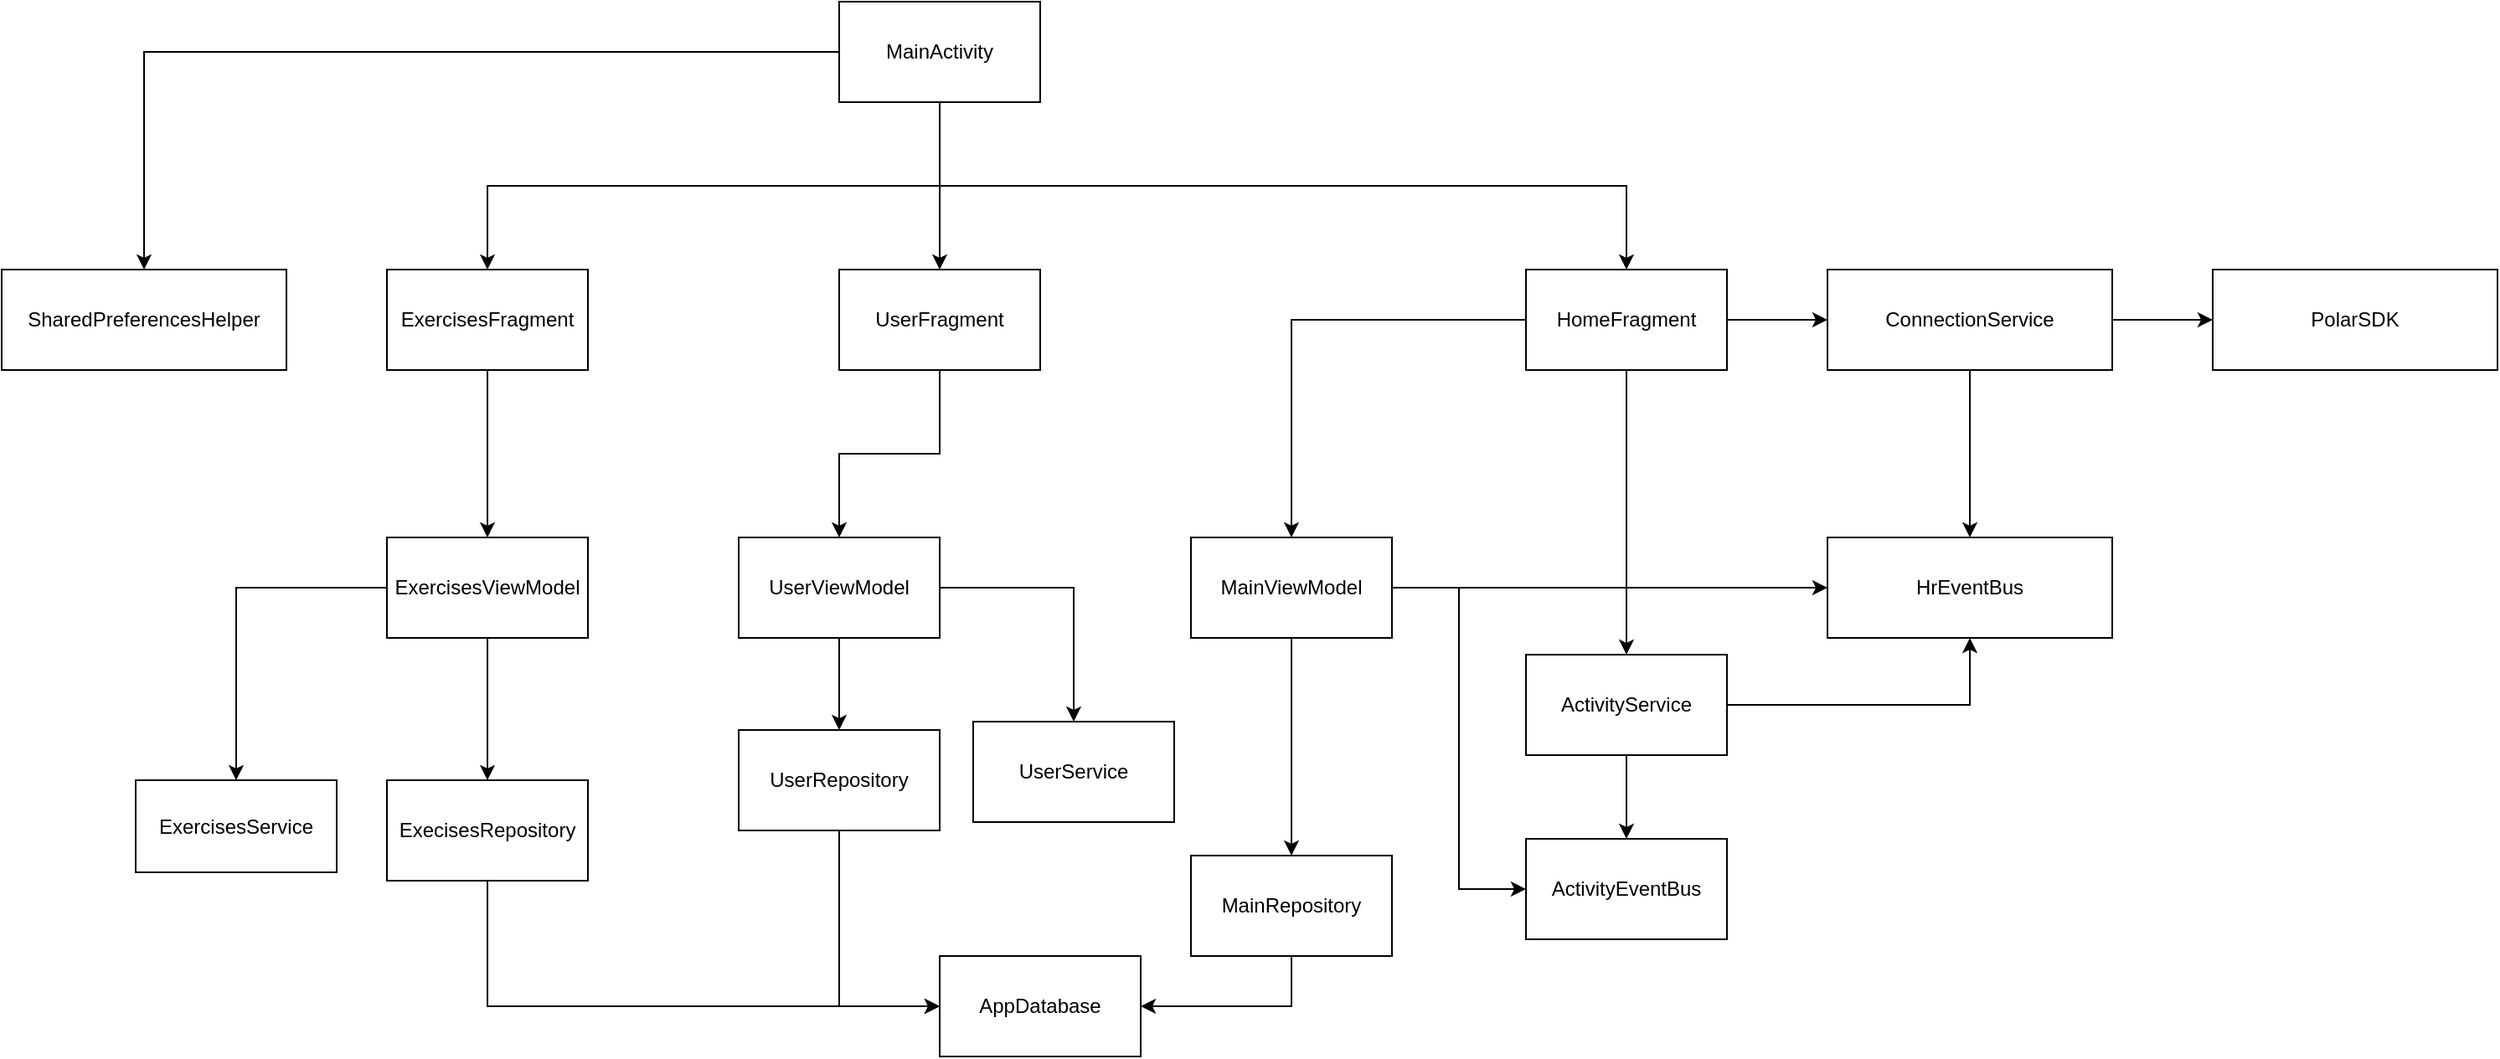 <mxfile version="21.2.7" type="device">
  <diagram name="Seite-1" id="Fh_kDbGQZiGUxIgXBgN6">
    <mxGraphModel dx="2901" dy="1021" grid="1" gridSize="10" guides="1" tooltips="1" connect="1" arrows="1" fold="1" page="1" pageScale="1" pageWidth="827" pageHeight="1169" math="0" shadow="0">
      <root>
        <mxCell id="0" />
        <mxCell id="1" parent="0" />
        <mxCell id="-W3eZOnFYPpoVwgGXdYE-3" value="" style="edgeStyle=orthogonalEdgeStyle;rounded=0;orthogonalLoop=1;jettySize=auto;html=1;exitX=0.5;exitY=1;exitDx=0;exitDy=0;" edge="1" parent="1" source="-W3eZOnFYPpoVwgGXdYE-1" target="-W3eZOnFYPpoVwgGXdYE-2">
          <mxGeometry relative="1" as="geometry" />
        </mxCell>
        <mxCell id="-W3eZOnFYPpoVwgGXdYE-5" value="" style="edgeStyle=orthogonalEdgeStyle;rounded=0;orthogonalLoop=1;jettySize=auto;html=1;" edge="1" parent="1" source="-W3eZOnFYPpoVwgGXdYE-1" target="-W3eZOnFYPpoVwgGXdYE-4">
          <mxGeometry relative="1" as="geometry" />
        </mxCell>
        <mxCell id="-W3eZOnFYPpoVwgGXdYE-7" value="" style="edgeStyle=orthogonalEdgeStyle;rounded=0;orthogonalLoop=1;jettySize=auto;html=1;exitX=0.5;exitY=1;exitDx=0;exitDy=0;" edge="1" parent="1" source="-W3eZOnFYPpoVwgGXdYE-1" target="-W3eZOnFYPpoVwgGXdYE-6">
          <mxGeometry relative="1" as="geometry" />
        </mxCell>
        <mxCell id="-W3eZOnFYPpoVwgGXdYE-67" value="" style="edgeStyle=orthogonalEdgeStyle;rounded=0;orthogonalLoop=1;jettySize=auto;html=1;" edge="1" parent="1" source="-W3eZOnFYPpoVwgGXdYE-1" target="-W3eZOnFYPpoVwgGXdYE-66">
          <mxGeometry relative="1" as="geometry" />
        </mxCell>
        <mxCell id="-W3eZOnFYPpoVwgGXdYE-1" value="MainActivity" style="rounded=0;whiteSpace=wrap;html=1;" vertex="1" parent="1">
          <mxGeometry x="190" y="90" width="120" height="60" as="geometry" />
        </mxCell>
        <mxCell id="-W3eZOnFYPpoVwgGXdYE-38" value="" style="edgeStyle=orthogonalEdgeStyle;rounded=0;orthogonalLoop=1;jettySize=auto;html=1;" edge="1" parent="1" source="-W3eZOnFYPpoVwgGXdYE-2" target="-W3eZOnFYPpoVwgGXdYE-37">
          <mxGeometry relative="1" as="geometry" />
        </mxCell>
        <mxCell id="-W3eZOnFYPpoVwgGXdYE-2" value="ExercisesFragment" style="whiteSpace=wrap;html=1;rounded=0;" vertex="1" parent="1">
          <mxGeometry x="-80" y="250" width="120" height="60" as="geometry" />
        </mxCell>
        <mxCell id="-W3eZOnFYPpoVwgGXdYE-32" value="" style="edgeStyle=orthogonalEdgeStyle;rounded=0;orthogonalLoop=1;jettySize=auto;html=1;" edge="1" parent="1" source="-W3eZOnFYPpoVwgGXdYE-4" target="-W3eZOnFYPpoVwgGXdYE-31">
          <mxGeometry relative="1" as="geometry" />
        </mxCell>
        <mxCell id="-W3eZOnFYPpoVwgGXdYE-4" value="UserFragment" style="rounded=0;whiteSpace=wrap;html=1;" vertex="1" parent="1">
          <mxGeometry x="190" y="250" width="120" height="60" as="geometry" />
        </mxCell>
        <mxCell id="-W3eZOnFYPpoVwgGXdYE-43" value="" style="edgeStyle=orthogonalEdgeStyle;rounded=0;orthogonalLoop=1;jettySize=auto;html=1;" edge="1" parent="1" source="-W3eZOnFYPpoVwgGXdYE-6" target="-W3eZOnFYPpoVwgGXdYE-42">
          <mxGeometry relative="1" as="geometry" />
        </mxCell>
        <mxCell id="-W3eZOnFYPpoVwgGXdYE-55" value="" style="edgeStyle=orthogonalEdgeStyle;rounded=0;orthogonalLoop=1;jettySize=auto;html=1;" edge="1" parent="1" source="-W3eZOnFYPpoVwgGXdYE-6" target="-W3eZOnFYPpoVwgGXdYE-10">
          <mxGeometry relative="1" as="geometry" />
        </mxCell>
        <mxCell id="-W3eZOnFYPpoVwgGXdYE-60" value="" style="edgeStyle=orthogonalEdgeStyle;rounded=0;orthogonalLoop=1;jettySize=auto;html=1;" edge="1" parent="1" source="-W3eZOnFYPpoVwgGXdYE-6" target="-W3eZOnFYPpoVwgGXdYE-59">
          <mxGeometry relative="1" as="geometry" />
        </mxCell>
        <mxCell id="-W3eZOnFYPpoVwgGXdYE-6" value="HomeFragment" style="rounded=0;whiteSpace=wrap;html=1;" vertex="1" parent="1">
          <mxGeometry x="600" y="250" width="120" height="60" as="geometry" />
        </mxCell>
        <mxCell id="-W3eZOnFYPpoVwgGXdYE-16" value="" style="edgeStyle=orthogonalEdgeStyle;rounded=0;orthogonalLoop=1;jettySize=auto;html=1;" edge="1" parent="1" source="-W3eZOnFYPpoVwgGXdYE-10" target="-W3eZOnFYPpoVwgGXdYE-15">
          <mxGeometry relative="1" as="geometry" />
        </mxCell>
        <mxCell id="-W3eZOnFYPpoVwgGXdYE-54" style="edgeStyle=orthogonalEdgeStyle;rounded=0;orthogonalLoop=1;jettySize=auto;html=1;exitX=1;exitY=0.5;exitDx=0;exitDy=0;entryX=0;entryY=0.5;entryDx=0;entryDy=0;" edge="1" parent="1" source="-W3eZOnFYPpoVwgGXdYE-10" target="-W3eZOnFYPpoVwgGXdYE-52">
          <mxGeometry relative="1" as="geometry" />
        </mxCell>
        <mxCell id="-W3eZOnFYPpoVwgGXdYE-65" style="edgeStyle=orthogonalEdgeStyle;rounded=0;orthogonalLoop=1;jettySize=auto;html=1;exitX=1;exitY=0.5;exitDx=0;exitDy=0;entryX=0;entryY=0.5;entryDx=0;entryDy=0;" edge="1" parent="1" source="-W3eZOnFYPpoVwgGXdYE-10" target="-W3eZOnFYPpoVwgGXdYE-62">
          <mxGeometry relative="1" as="geometry" />
        </mxCell>
        <mxCell id="-W3eZOnFYPpoVwgGXdYE-10" value="MainViewModel" style="whiteSpace=wrap;html=1;rounded=0;" vertex="1" parent="1">
          <mxGeometry x="400" y="410" width="120" height="60" as="geometry" />
        </mxCell>
        <mxCell id="-W3eZOnFYPpoVwgGXdYE-28" value="" style="edgeStyle=orthogonalEdgeStyle;rounded=0;orthogonalLoop=1;jettySize=auto;html=1;exitX=0.5;exitY=1;exitDx=0;exitDy=0;entryX=1;entryY=0.5;entryDx=0;entryDy=0;" edge="1" parent="1" source="-W3eZOnFYPpoVwgGXdYE-15" target="-W3eZOnFYPpoVwgGXdYE-27">
          <mxGeometry relative="1" as="geometry" />
        </mxCell>
        <mxCell id="-W3eZOnFYPpoVwgGXdYE-15" value="MainRepository" style="whiteSpace=wrap;html=1;rounded=0;" vertex="1" parent="1">
          <mxGeometry x="400" y="600" width="120" height="60" as="geometry" />
        </mxCell>
        <mxCell id="-W3eZOnFYPpoVwgGXdYE-27" value="AppDatabase" style="whiteSpace=wrap;html=1;rounded=0;" vertex="1" parent="1">
          <mxGeometry x="250" y="660" width="120" height="60" as="geometry" />
        </mxCell>
        <mxCell id="-W3eZOnFYPpoVwgGXdYE-34" value="" style="edgeStyle=orthogonalEdgeStyle;rounded=0;orthogonalLoop=1;jettySize=auto;html=1;" edge="1" parent="1" source="-W3eZOnFYPpoVwgGXdYE-31" target="-W3eZOnFYPpoVwgGXdYE-33">
          <mxGeometry relative="1" as="geometry" />
        </mxCell>
        <mxCell id="-W3eZOnFYPpoVwgGXdYE-51" value="" style="edgeStyle=orthogonalEdgeStyle;rounded=0;orthogonalLoop=1;jettySize=auto;html=1;" edge="1" parent="1" source="-W3eZOnFYPpoVwgGXdYE-31" target="-W3eZOnFYPpoVwgGXdYE-50">
          <mxGeometry relative="1" as="geometry" />
        </mxCell>
        <mxCell id="-W3eZOnFYPpoVwgGXdYE-31" value="UserViewModel" style="rounded=0;whiteSpace=wrap;html=1;" vertex="1" parent="1">
          <mxGeometry x="130" y="410" width="120" height="60" as="geometry" />
        </mxCell>
        <mxCell id="-W3eZOnFYPpoVwgGXdYE-35" style="edgeStyle=orthogonalEdgeStyle;rounded=0;orthogonalLoop=1;jettySize=auto;html=1;exitX=0.5;exitY=1;exitDx=0;exitDy=0;entryX=0;entryY=0.5;entryDx=0;entryDy=0;" edge="1" parent="1" source="-W3eZOnFYPpoVwgGXdYE-33" target="-W3eZOnFYPpoVwgGXdYE-27">
          <mxGeometry relative="1" as="geometry" />
        </mxCell>
        <mxCell id="-W3eZOnFYPpoVwgGXdYE-33" value="UserRepository" style="rounded=0;whiteSpace=wrap;html=1;" vertex="1" parent="1">
          <mxGeometry x="130" y="525" width="120" height="60" as="geometry" />
        </mxCell>
        <mxCell id="-W3eZOnFYPpoVwgGXdYE-40" value="" style="edgeStyle=orthogonalEdgeStyle;rounded=0;orthogonalLoop=1;jettySize=auto;html=1;" edge="1" parent="1" source="-W3eZOnFYPpoVwgGXdYE-37" target="-W3eZOnFYPpoVwgGXdYE-39">
          <mxGeometry relative="1" as="geometry" />
        </mxCell>
        <mxCell id="-W3eZOnFYPpoVwgGXdYE-49" value="" style="edgeStyle=orthogonalEdgeStyle;rounded=0;orthogonalLoop=1;jettySize=auto;html=1;" edge="1" parent="1" source="-W3eZOnFYPpoVwgGXdYE-37" target="-W3eZOnFYPpoVwgGXdYE-48">
          <mxGeometry relative="1" as="geometry" />
        </mxCell>
        <mxCell id="-W3eZOnFYPpoVwgGXdYE-37" value="ExercisesViewModel" style="whiteSpace=wrap;html=1;rounded=0;" vertex="1" parent="1">
          <mxGeometry x="-80" y="410" width="120" height="60" as="geometry" />
        </mxCell>
        <mxCell id="-W3eZOnFYPpoVwgGXdYE-41" style="edgeStyle=orthogonalEdgeStyle;rounded=0;orthogonalLoop=1;jettySize=auto;html=1;exitX=0.5;exitY=1;exitDx=0;exitDy=0;entryX=0;entryY=0.5;entryDx=0;entryDy=0;" edge="1" parent="1" source="-W3eZOnFYPpoVwgGXdYE-39" target="-W3eZOnFYPpoVwgGXdYE-27">
          <mxGeometry relative="1" as="geometry" />
        </mxCell>
        <mxCell id="-W3eZOnFYPpoVwgGXdYE-39" value="ExecisesRepository" style="whiteSpace=wrap;html=1;rounded=0;" vertex="1" parent="1">
          <mxGeometry x="-80" y="555" width="120" height="60" as="geometry" />
        </mxCell>
        <mxCell id="-W3eZOnFYPpoVwgGXdYE-45" value="" style="edgeStyle=orthogonalEdgeStyle;rounded=0;orthogonalLoop=1;jettySize=auto;html=1;" edge="1" parent="1" source="-W3eZOnFYPpoVwgGXdYE-42" target="-W3eZOnFYPpoVwgGXdYE-44">
          <mxGeometry relative="1" as="geometry" />
        </mxCell>
        <mxCell id="-W3eZOnFYPpoVwgGXdYE-53" value="" style="edgeStyle=orthogonalEdgeStyle;rounded=0;orthogonalLoop=1;jettySize=auto;html=1;" edge="1" parent="1" source="-W3eZOnFYPpoVwgGXdYE-42" target="-W3eZOnFYPpoVwgGXdYE-52">
          <mxGeometry relative="1" as="geometry" />
        </mxCell>
        <mxCell id="-W3eZOnFYPpoVwgGXdYE-42" value="ConnectionService" style="rounded=0;whiteSpace=wrap;html=1;" vertex="1" parent="1">
          <mxGeometry x="780" y="250" width="170" height="60" as="geometry" />
        </mxCell>
        <mxCell id="-W3eZOnFYPpoVwgGXdYE-44" value="PolarSDK" style="rounded=0;whiteSpace=wrap;html=1;" vertex="1" parent="1">
          <mxGeometry x="1010" y="250" width="170" height="60" as="geometry" />
        </mxCell>
        <mxCell id="-W3eZOnFYPpoVwgGXdYE-48" value="ExercisesService" style="whiteSpace=wrap;html=1;rounded=0;" vertex="1" parent="1">
          <mxGeometry x="-230" y="555" width="120" height="55" as="geometry" />
        </mxCell>
        <mxCell id="-W3eZOnFYPpoVwgGXdYE-50" value="UserService" style="rounded=0;whiteSpace=wrap;html=1;" vertex="1" parent="1">
          <mxGeometry x="270" y="520" width="120" height="60" as="geometry" />
        </mxCell>
        <mxCell id="-W3eZOnFYPpoVwgGXdYE-52" value="HrEventBus" style="rounded=0;whiteSpace=wrap;html=1;" vertex="1" parent="1">
          <mxGeometry x="780" y="410" width="170" height="60" as="geometry" />
        </mxCell>
        <mxCell id="-W3eZOnFYPpoVwgGXdYE-61" style="edgeStyle=orthogonalEdgeStyle;rounded=0;orthogonalLoop=1;jettySize=auto;html=1;exitX=1;exitY=0.5;exitDx=0;exitDy=0;entryX=0.5;entryY=1;entryDx=0;entryDy=0;" edge="1" parent="1" source="-W3eZOnFYPpoVwgGXdYE-59" target="-W3eZOnFYPpoVwgGXdYE-52">
          <mxGeometry relative="1" as="geometry" />
        </mxCell>
        <mxCell id="-W3eZOnFYPpoVwgGXdYE-63" value="" style="edgeStyle=orthogonalEdgeStyle;rounded=0;orthogonalLoop=1;jettySize=auto;html=1;" edge="1" parent="1" source="-W3eZOnFYPpoVwgGXdYE-59" target="-W3eZOnFYPpoVwgGXdYE-62">
          <mxGeometry relative="1" as="geometry" />
        </mxCell>
        <mxCell id="-W3eZOnFYPpoVwgGXdYE-59" value="ActivityService" style="rounded=0;whiteSpace=wrap;html=1;" vertex="1" parent="1">
          <mxGeometry x="600" y="480" width="120" height="60" as="geometry" />
        </mxCell>
        <mxCell id="-W3eZOnFYPpoVwgGXdYE-62" value="ActivityEventBus" style="rounded=0;whiteSpace=wrap;html=1;" vertex="1" parent="1">
          <mxGeometry x="600" y="590" width="120" height="60" as="geometry" />
        </mxCell>
        <mxCell id="-W3eZOnFYPpoVwgGXdYE-66" value="SharedPreferencesHelper" style="rounded=0;whiteSpace=wrap;html=1;" vertex="1" parent="1">
          <mxGeometry x="-310" y="250" width="170" height="60" as="geometry" />
        </mxCell>
      </root>
    </mxGraphModel>
  </diagram>
</mxfile>
